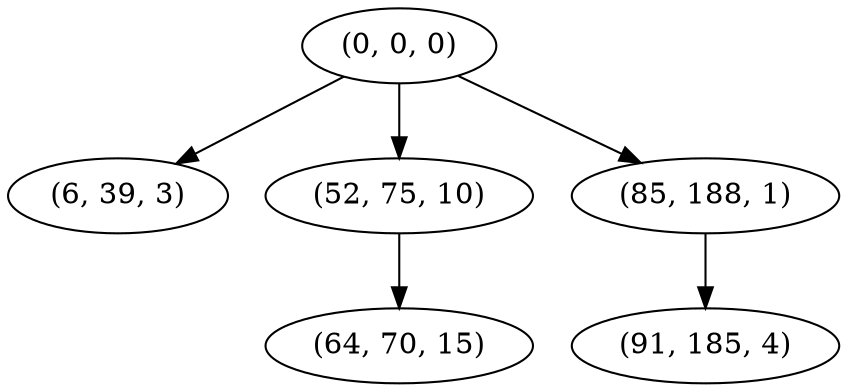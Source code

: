 digraph tree {
    "(0, 0, 0)";
    "(6, 39, 3)";
    "(52, 75, 10)";
    "(64, 70, 15)";
    "(85, 188, 1)";
    "(91, 185, 4)";
    "(0, 0, 0)" -> "(6, 39, 3)";
    "(0, 0, 0)" -> "(52, 75, 10)";
    "(0, 0, 0)" -> "(85, 188, 1)";
    "(52, 75, 10)" -> "(64, 70, 15)";
    "(85, 188, 1)" -> "(91, 185, 4)";
}
